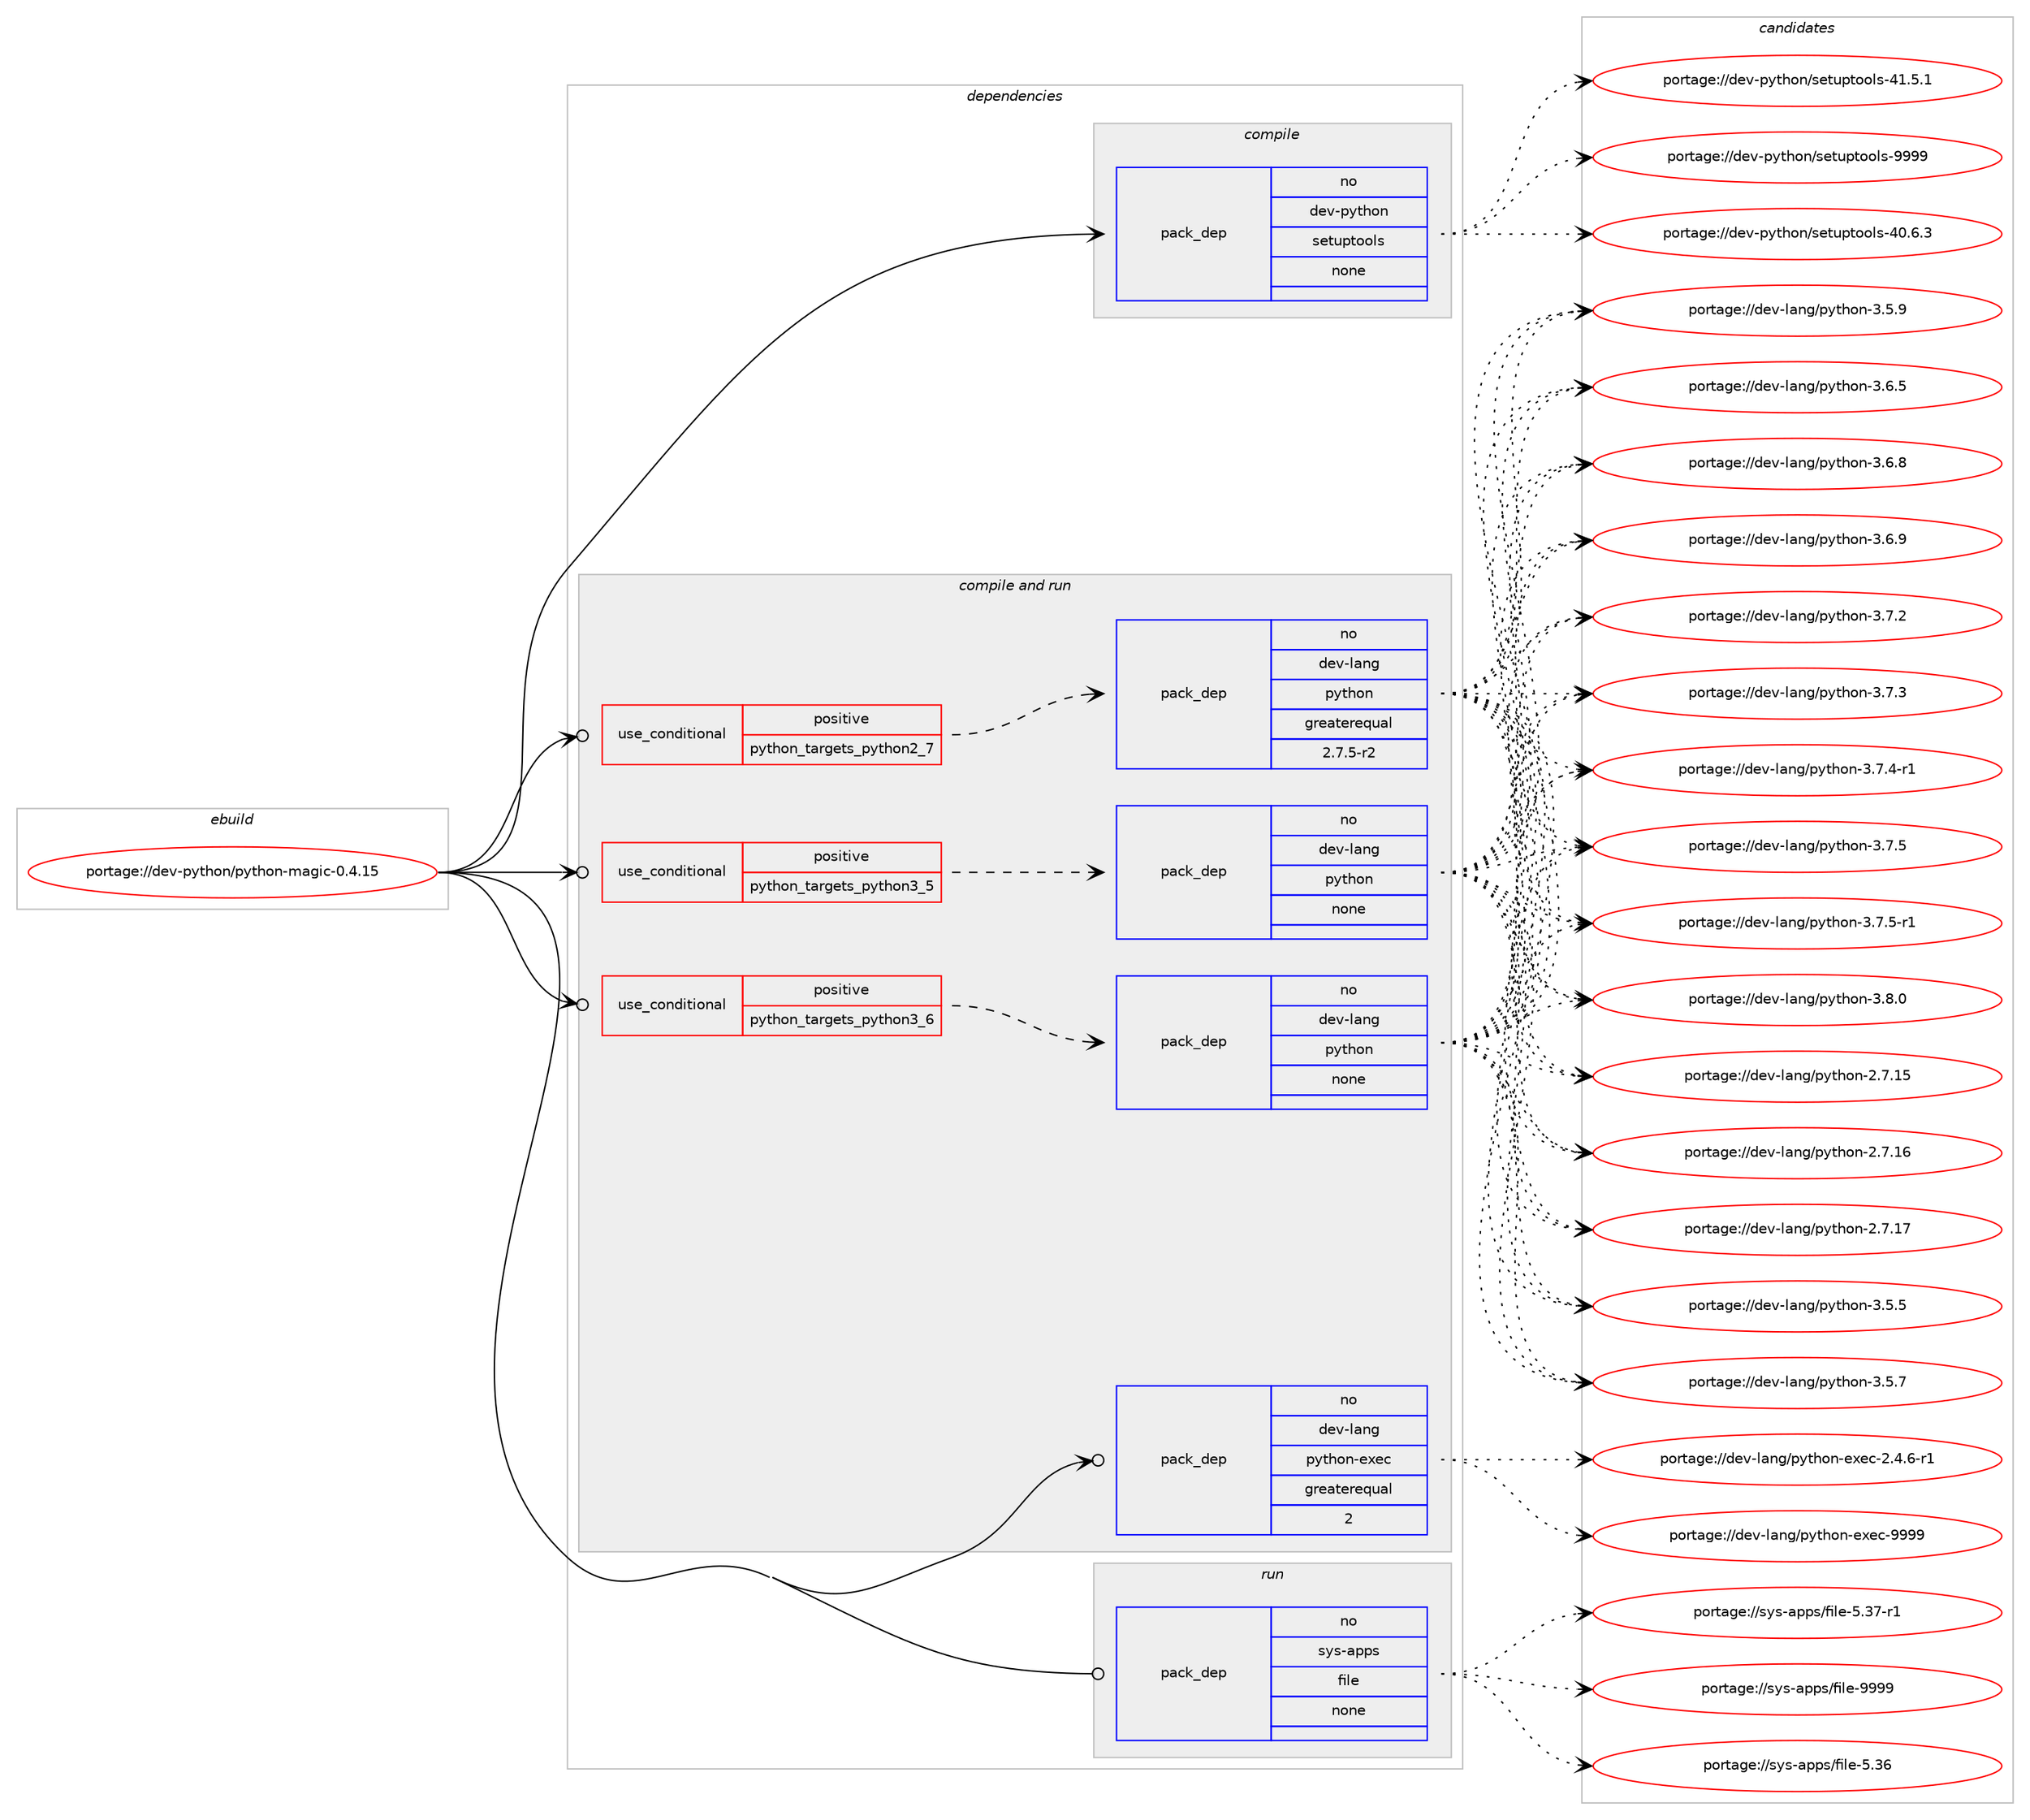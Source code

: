 digraph prolog {

# *************
# Graph options
# *************

newrank=true;
concentrate=true;
compound=true;
graph [rankdir=LR,fontname=Helvetica,fontsize=10,ranksep=1.5];#, ranksep=2.5, nodesep=0.2];
edge  [arrowhead=vee];
node  [fontname=Helvetica,fontsize=10];

# **********
# The ebuild
# **********

subgraph cluster_leftcol {
color=gray;
rank=same;
label=<<i>ebuild</i>>;
id [label="portage://dev-python/python-magic-0.4.15", color=red, width=4, href="../dev-python/python-magic-0.4.15.svg"];
}

# ****************
# The dependencies
# ****************

subgraph cluster_midcol {
color=gray;
label=<<i>dependencies</i>>;
subgraph cluster_compile {
fillcolor="#eeeeee";
style=filled;
label=<<i>compile</i>>;
subgraph pack126429 {
dependency166820 [label=<<TABLE BORDER="0" CELLBORDER="1" CELLSPACING="0" CELLPADDING="4" WIDTH="220"><TR><TD ROWSPAN="6" CELLPADDING="30">pack_dep</TD></TR><TR><TD WIDTH="110">no</TD></TR><TR><TD>dev-python</TD></TR><TR><TD>setuptools</TD></TR><TR><TD>none</TD></TR><TR><TD></TD></TR></TABLE>>, shape=none, color=blue];
}
id:e -> dependency166820:w [weight=20,style="solid",arrowhead="vee"];
}
subgraph cluster_compileandrun {
fillcolor="#eeeeee";
style=filled;
label=<<i>compile and run</i>>;
subgraph cond36999 {
dependency166821 [label=<<TABLE BORDER="0" CELLBORDER="1" CELLSPACING="0" CELLPADDING="4"><TR><TD ROWSPAN="3" CELLPADDING="10">use_conditional</TD></TR><TR><TD>positive</TD></TR><TR><TD>python_targets_python2_7</TD></TR></TABLE>>, shape=none, color=red];
subgraph pack126430 {
dependency166822 [label=<<TABLE BORDER="0" CELLBORDER="1" CELLSPACING="0" CELLPADDING="4" WIDTH="220"><TR><TD ROWSPAN="6" CELLPADDING="30">pack_dep</TD></TR><TR><TD WIDTH="110">no</TD></TR><TR><TD>dev-lang</TD></TR><TR><TD>python</TD></TR><TR><TD>greaterequal</TD></TR><TR><TD>2.7.5-r2</TD></TR></TABLE>>, shape=none, color=blue];
}
dependency166821:e -> dependency166822:w [weight=20,style="dashed",arrowhead="vee"];
}
id:e -> dependency166821:w [weight=20,style="solid",arrowhead="odotvee"];
subgraph cond37000 {
dependency166823 [label=<<TABLE BORDER="0" CELLBORDER="1" CELLSPACING="0" CELLPADDING="4"><TR><TD ROWSPAN="3" CELLPADDING="10">use_conditional</TD></TR><TR><TD>positive</TD></TR><TR><TD>python_targets_python3_5</TD></TR></TABLE>>, shape=none, color=red];
subgraph pack126431 {
dependency166824 [label=<<TABLE BORDER="0" CELLBORDER="1" CELLSPACING="0" CELLPADDING="4" WIDTH="220"><TR><TD ROWSPAN="6" CELLPADDING="30">pack_dep</TD></TR><TR><TD WIDTH="110">no</TD></TR><TR><TD>dev-lang</TD></TR><TR><TD>python</TD></TR><TR><TD>none</TD></TR><TR><TD></TD></TR></TABLE>>, shape=none, color=blue];
}
dependency166823:e -> dependency166824:w [weight=20,style="dashed",arrowhead="vee"];
}
id:e -> dependency166823:w [weight=20,style="solid",arrowhead="odotvee"];
subgraph cond37001 {
dependency166825 [label=<<TABLE BORDER="0" CELLBORDER="1" CELLSPACING="0" CELLPADDING="4"><TR><TD ROWSPAN="3" CELLPADDING="10">use_conditional</TD></TR><TR><TD>positive</TD></TR><TR><TD>python_targets_python3_6</TD></TR></TABLE>>, shape=none, color=red];
subgraph pack126432 {
dependency166826 [label=<<TABLE BORDER="0" CELLBORDER="1" CELLSPACING="0" CELLPADDING="4" WIDTH="220"><TR><TD ROWSPAN="6" CELLPADDING="30">pack_dep</TD></TR><TR><TD WIDTH="110">no</TD></TR><TR><TD>dev-lang</TD></TR><TR><TD>python</TD></TR><TR><TD>none</TD></TR><TR><TD></TD></TR></TABLE>>, shape=none, color=blue];
}
dependency166825:e -> dependency166826:w [weight=20,style="dashed",arrowhead="vee"];
}
id:e -> dependency166825:w [weight=20,style="solid",arrowhead="odotvee"];
subgraph pack126433 {
dependency166827 [label=<<TABLE BORDER="0" CELLBORDER="1" CELLSPACING="0" CELLPADDING="4" WIDTH="220"><TR><TD ROWSPAN="6" CELLPADDING="30">pack_dep</TD></TR><TR><TD WIDTH="110">no</TD></TR><TR><TD>dev-lang</TD></TR><TR><TD>python-exec</TD></TR><TR><TD>greaterequal</TD></TR><TR><TD>2</TD></TR></TABLE>>, shape=none, color=blue];
}
id:e -> dependency166827:w [weight=20,style="solid",arrowhead="odotvee"];
}
subgraph cluster_run {
fillcolor="#eeeeee";
style=filled;
label=<<i>run</i>>;
subgraph pack126434 {
dependency166828 [label=<<TABLE BORDER="0" CELLBORDER="1" CELLSPACING="0" CELLPADDING="4" WIDTH="220"><TR><TD ROWSPAN="6" CELLPADDING="30">pack_dep</TD></TR><TR><TD WIDTH="110">no</TD></TR><TR><TD>sys-apps</TD></TR><TR><TD>file</TD></TR><TR><TD>none</TD></TR><TR><TD></TD></TR></TABLE>>, shape=none, color=blue];
}
id:e -> dependency166828:w [weight=20,style="solid",arrowhead="odot"];
}
}

# **************
# The candidates
# **************

subgraph cluster_choices {
rank=same;
color=gray;
label=<<i>candidates</i>>;

subgraph choice126429 {
color=black;
nodesep=1;
choiceportage100101118451121211161041111104711510111611711211611111110811545524846544651 [label="portage://dev-python/setuptools-40.6.3", color=red, width=4,href="../dev-python/setuptools-40.6.3.svg"];
choiceportage100101118451121211161041111104711510111611711211611111110811545524946534649 [label="portage://dev-python/setuptools-41.5.1", color=red, width=4,href="../dev-python/setuptools-41.5.1.svg"];
choiceportage10010111845112121116104111110471151011161171121161111111081154557575757 [label="portage://dev-python/setuptools-9999", color=red, width=4,href="../dev-python/setuptools-9999.svg"];
dependency166820:e -> choiceportage100101118451121211161041111104711510111611711211611111110811545524846544651:w [style=dotted,weight="100"];
dependency166820:e -> choiceportage100101118451121211161041111104711510111611711211611111110811545524946534649:w [style=dotted,weight="100"];
dependency166820:e -> choiceportage10010111845112121116104111110471151011161171121161111111081154557575757:w [style=dotted,weight="100"];
}
subgraph choice126430 {
color=black;
nodesep=1;
choiceportage10010111845108971101034711212111610411111045504655464953 [label="portage://dev-lang/python-2.7.15", color=red, width=4,href="../dev-lang/python-2.7.15.svg"];
choiceportage10010111845108971101034711212111610411111045504655464954 [label="portage://dev-lang/python-2.7.16", color=red, width=4,href="../dev-lang/python-2.7.16.svg"];
choiceportage10010111845108971101034711212111610411111045504655464955 [label="portage://dev-lang/python-2.7.17", color=red, width=4,href="../dev-lang/python-2.7.17.svg"];
choiceportage100101118451089711010347112121116104111110455146534653 [label="portage://dev-lang/python-3.5.5", color=red, width=4,href="../dev-lang/python-3.5.5.svg"];
choiceportage100101118451089711010347112121116104111110455146534655 [label="portage://dev-lang/python-3.5.7", color=red, width=4,href="../dev-lang/python-3.5.7.svg"];
choiceportage100101118451089711010347112121116104111110455146534657 [label="portage://dev-lang/python-3.5.9", color=red, width=4,href="../dev-lang/python-3.5.9.svg"];
choiceportage100101118451089711010347112121116104111110455146544653 [label="portage://dev-lang/python-3.6.5", color=red, width=4,href="../dev-lang/python-3.6.5.svg"];
choiceportage100101118451089711010347112121116104111110455146544656 [label="portage://dev-lang/python-3.6.8", color=red, width=4,href="../dev-lang/python-3.6.8.svg"];
choiceportage100101118451089711010347112121116104111110455146544657 [label="portage://dev-lang/python-3.6.9", color=red, width=4,href="../dev-lang/python-3.6.9.svg"];
choiceportage100101118451089711010347112121116104111110455146554650 [label="portage://dev-lang/python-3.7.2", color=red, width=4,href="../dev-lang/python-3.7.2.svg"];
choiceportage100101118451089711010347112121116104111110455146554651 [label="portage://dev-lang/python-3.7.3", color=red, width=4,href="../dev-lang/python-3.7.3.svg"];
choiceportage1001011184510897110103471121211161041111104551465546524511449 [label="portage://dev-lang/python-3.7.4-r1", color=red, width=4,href="../dev-lang/python-3.7.4-r1.svg"];
choiceportage100101118451089711010347112121116104111110455146554653 [label="portage://dev-lang/python-3.7.5", color=red, width=4,href="../dev-lang/python-3.7.5.svg"];
choiceportage1001011184510897110103471121211161041111104551465546534511449 [label="portage://dev-lang/python-3.7.5-r1", color=red, width=4,href="../dev-lang/python-3.7.5-r1.svg"];
choiceportage100101118451089711010347112121116104111110455146564648 [label="portage://dev-lang/python-3.8.0", color=red, width=4,href="../dev-lang/python-3.8.0.svg"];
dependency166822:e -> choiceportage10010111845108971101034711212111610411111045504655464953:w [style=dotted,weight="100"];
dependency166822:e -> choiceportage10010111845108971101034711212111610411111045504655464954:w [style=dotted,weight="100"];
dependency166822:e -> choiceportage10010111845108971101034711212111610411111045504655464955:w [style=dotted,weight="100"];
dependency166822:e -> choiceportage100101118451089711010347112121116104111110455146534653:w [style=dotted,weight="100"];
dependency166822:e -> choiceportage100101118451089711010347112121116104111110455146534655:w [style=dotted,weight="100"];
dependency166822:e -> choiceportage100101118451089711010347112121116104111110455146534657:w [style=dotted,weight="100"];
dependency166822:e -> choiceportage100101118451089711010347112121116104111110455146544653:w [style=dotted,weight="100"];
dependency166822:e -> choiceportage100101118451089711010347112121116104111110455146544656:w [style=dotted,weight="100"];
dependency166822:e -> choiceportage100101118451089711010347112121116104111110455146544657:w [style=dotted,weight="100"];
dependency166822:e -> choiceportage100101118451089711010347112121116104111110455146554650:w [style=dotted,weight="100"];
dependency166822:e -> choiceportage100101118451089711010347112121116104111110455146554651:w [style=dotted,weight="100"];
dependency166822:e -> choiceportage1001011184510897110103471121211161041111104551465546524511449:w [style=dotted,weight="100"];
dependency166822:e -> choiceportage100101118451089711010347112121116104111110455146554653:w [style=dotted,weight="100"];
dependency166822:e -> choiceportage1001011184510897110103471121211161041111104551465546534511449:w [style=dotted,weight="100"];
dependency166822:e -> choiceportage100101118451089711010347112121116104111110455146564648:w [style=dotted,weight="100"];
}
subgraph choice126431 {
color=black;
nodesep=1;
choiceportage10010111845108971101034711212111610411111045504655464953 [label="portage://dev-lang/python-2.7.15", color=red, width=4,href="../dev-lang/python-2.7.15.svg"];
choiceportage10010111845108971101034711212111610411111045504655464954 [label="portage://dev-lang/python-2.7.16", color=red, width=4,href="../dev-lang/python-2.7.16.svg"];
choiceportage10010111845108971101034711212111610411111045504655464955 [label="portage://dev-lang/python-2.7.17", color=red, width=4,href="../dev-lang/python-2.7.17.svg"];
choiceportage100101118451089711010347112121116104111110455146534653 [label="portage://dev-lang/python-3.5.5", color=red, width=4,href="../dev-lang/python-3.5.5.svg"];
choiceportage100101118451089711010347112121116104111110455146534655 [label="portage://dev-lang/python-3.5.7", color=red, width=4,href="../dev-lang/python-3.5.7.svg"];
choiceportage100101118451089711010347112121116104111110455146534657 [label="portage://dev-lang/python-3.5.9", color=red, width=4,href="../dev-lang/python-3.5.9.svg"];
choiceportage100101118451089711010347112121116104111110455146544653 [label="portage://dev-lang/python-3.6.5", color=red, width=4,href="../dev-lang/python-3.6.5.svg"];
choiceportage100101118451089711010347112121116104111110455146544656 [label="portage://dev-lang/python-3.6.8", color=red, width=4,href="../dev-lang/python-3.6.8.svg"];
choiceportage100101118451089711010347112121116104111110455146544657 [label="portage://dev-lang/python-3.6.9", color=red, width=4,href="../dev-lang/python-3.6.9.svg"];
choiceportage100101118451089711010347112121116104111110455146554650 [label="portage://dev-lang/python-3.7.2", color=red, width=4,href="../dev-lang/python-3.7.2.svg"];
choiceportage100101118451089711010347112121116104111110455146554651 [label="portage://dev-lang/python-3.7.3", color=red, width=4,href="../dev-lang/python-3.7.3.svg"];
choiceportage1001011184510897110103471121211161041111104551465546524511449 [label="portage://dev-lang/python-3.7.4-r1", color=red, width=4,href="../dev-lang/python-3.7.4-r1.svg"];
choiceportage100101118451089711010347112121116104111110455146554653 [label="portage://dev-lang/python-3.7.5", color=red, width=4,href="../dev-lang/python-3.7.5.svg"];
choiceportage1001011184510897110103471121211161041111104551465546534511449 [label="portage://dev-lang/python-3.7.5-r1", color=red, width=4,href="../dev-lang/python-3.7.5-r1.svg"];
choiceportage100101118451089711010347112121116104111110455146564648 [label="portage://dev-lang/python-3.8.0", color=red, width=4,href="../dev-lang/python-3.8.0.svg"];
dependency166824:e -> choiceportage10010111845108971101034711212111610411111045504655464953:w [style=dotted,weight="100"];
dependency166824:e -> choiceportage10010111845108971101034711212111610411111045504655464954:w [style=dotted,weight="100"];
dependency166824:e -> choiceportage10010111845108971101034711212111610411111045504655464955:w [style=dotted,weight="100"];
dependency166824:e -> choiceportage100101118451089711010347112121116104111110455146534653:w [style=dotted,weight="100"];
dependency166824:e -> choiceportage100101118451089711010347112121116104111110455146534655:w [style=dotted,weight="100"];
dependency166824:e -> choiceportage100101118451089711010347112121116104111110455146534657:w [style=dotted,weight="100"];
dependency166824:e -> choiceportage100101118451089711010347112121116104111110455146544653:w [style=dotted,weight="100"];
dependency166824:e -> choiceportage100101118451089711010347112121116104111110455146544656:w [style=dotted,weight="100"];
dependency166824:e -> choiceportage100101118451089711010347112121116104111110455146544657:w [style=dotted,weight="100"];
dependency166824:e -> choiceportage100101118451089711010347112121116104111110455146554650:w [style=dotted,weight="100"];
dependency166824:e -> choiceportage100101118451089711010347112121116104111110455146554651:w [style=dotted,weight="100"];
dependency166824:e -> choiceportage1001011184510897110103471121211161041111104551465546524511449:w [style=dotted,weight="100"];
dependency166824:e -> choiceportage100101118451089711010347112121116104111110455146554653:w [style=dotted,weight="100"];
dependency166824:e -> choiceportage1001011184510897110103471121211161041111104551465546534511449:w [style=dotted,weight="100"];
dependency166824:e -> choiceportage100101118451089711010347112121116104111110455146564648:w [style=dotted,weight="100"];
}
subgraph choice126432 {
color=black;
nodesep=1;
choiceportage10010111845108971101034711212111610411111045504655464953 [label="portage://dev-lang/python-2.7.15", color=red, width=4,href="../dev-lang/python-2.7.15.svg"];
choiceportage10010111845108971101034711212111610411111045504655464954 [label="portage://dev-lang/python-2.7.16", color=red, width=4,href="../dev-lang/python-2.7.16.svg"];
choiceportage10010111845108971101034711212111610411111045504655464955 [label="portage://dev-lang/python-2.7.17", color=red, width=4,href="../dev-lang/python-2.7.17.svg"];
choiceportage100101118451089711010347112121116104111110455146534653 [label="portage://dev-lang/python-3.5.5", color=red, width=4,href="../dev-lang/python-3.5.5.svg"];
choiceportage100101118451089711010347112121116104111110455146534655 [label="portage://dev-lang/python-3.5.7", color=red, width=4,href="../dev-lang/python-3.5.7.svg"];
choiceportage100101118451089711010347112121116104111110455146534657 [label="portage://dev-lang/python-3.5.9", color=red, width=4,href="../dev-lang/python-3.5.9.svg"];
choiceportage100101118451089711010347112121116104111110455146544653 [label="portage://dev-lang/python-3.6.5", color=red, width=4,href="../dev-lang/python-3.6.5.svg"];
choiceportage100101118451089711010347112121116104111110455146544656 [label="portage://dev-lang/python-3.6.8", color=red, width=4,href="../dev-lang/python-3.6.8.svg"];
choiceportage100101118451089711010347112121116104111110455146544657 [label="portage://dev-lang/python-3.6.9", color=red, width=4,href="../dev-lang/python-3.6.9.svg"];
choiceportage100101118451089711010347112121116104111110455146554650 [label="portage://dev-lang/python-3.7.2", color=red, width=4,href="../dev-lang/python-3.7.2.svg"];
choiceportage100101118451089711010347112121116104111110455146554651 [label="portage://dev-lang/python-3.7.3", color=red, width=4,href="../dev-lang/python-3.7.3.svg"];
choiceportage1001011184510897110103471121211161041111104551465546524511449 [label="portage://dev-lang/python-3.7.4-r1", color=red, width=4,href="../dev-lang/python-3.7.4-r1.svg"];
choiceportage100101118451089711010347112121116104111110455146554653 [label="portage://dev-lang/python-3.7.5", color=red, width=4,href="../dev-lang/python-3.7.5.svg"];
choiceportage1001011184510897110103471121211161041111104551465546534511449 [label="portage://dev-lang/python-3.7.5-r1", color=red, width=4,href="../dev-lang/python-3.7.5-r1.svg"];
choiceportage100101118451089711010347112121116104111110455146564648 [label="portage://dev-lang/python-3.8.0", color=red, width=4,href="../dev-lang/python-3.8.0.svg"];
dependency166826:e -> choiceportage10010111845108971101034711212111610411111045504655464953:w [style=dotted,weight="100"];
dependency166826:e -> choiceportage10010111845108971101034711212111610411111045504655464954:w [style=dotted,weight="100"];
dependency166826:e -> choiceportage10010111845108971101034711212111610411111045504655464955:w [style=dotted,weight="100"];
dependency166826:e -> choiceportage100101118451089711010347112121116104111110455146534653:w [style=dotted,weight="100"];
dependency166826:e -> choiceportage100101118451089711010347112121116104111110455146534655:w [style=dotted,weight="100"];
dependency166826:e -> choiceportage100101118451089711010347112121116104111110455146534657:w [style=dotted,weight="100"];
dependency166826:e -> choiceportage100101118451089711010347112121116104111110455146544653:w [style=dotted,weight="100"];
dependency166826:e -> choiceportage100101118451089711010347112121116104111110455146544656:w [style=dotted,weight="100"];
dependency166826:e -> choiceportage100101118451089711010347112121116104111110455146544657:w [style=dotted,weight="100"];
dependency166826:e -> choiceportage100101118451089711010347112121116104111110455146554650:w [style=dotted,weight="100"];
dependency166826:e -> choiceportage100101118451089711010347112121116104111110455146554651:w [style=dotted,weight="100"];
dependency166826:e -> choiceportage1001011184510897110103471121211161041111104551465546524511449:w [style=dotted,weight="100"];
dependency166826:e -> choiceportage100101118451089711010347112121116104111110455146554653:w [style=dotted,weight="100"];
dependency166826:e -> choiceportage1001011184510897110103471121211161041111104551465546534511449:w [style=dotted,weight="100"];
dependency166826:e -> choiceportage100101118451089711010347112121116104111110455146564648:w [style=dotted,weight="100"];
}
subgraph choice126433 {
color=black;
nodesep=1;
choiceportage10010111845108971101034711212111610411111045101120101994550465246544511449 [label="portage://dev-lang/python-exec-2.4.6-r1", color=red, width=4,href="../dev-lang/python-exec-2.4.6-r1.svg"];
choiceportage10010111845108971101034711212111610411111045101120101994557575757 [label="portage://dev-lang/python-exec-9999", color=red, width=4,href="../dev-lang/python-exec-9999.svg"];
dependency166827:e -> choiceportage10010111845108971101034711212111610411111045101120101994550465246544511449:w [style=dotted,weight="100"];
dependency166827:e -> choiceportage10010111845108971101034711212111610411111045101120101994557575757:w [style=dotted,weight="100"];
}
subgraph choice126434 {
color=black;
nodesep=1;
choiceportage1151211154597112112115471021051081014553465154 [label="portage://sys-apps/file-5.36", color=red, width=4,href="../sys-apps/file-5.36.svg"];
choiceportage11512111545971121121154710210510810145534651554511449 [label="portage://sys-apps/file-5.37-r1", color=red, width=4,href="../sys-apps/file-5.37-r1.svg"];
choiceportage1151211154597112112115471021051081014557575757 [label="portage://sys-apps/file-9999", color=red, width=4,href="../sys-apps/file-9999.svg"];
dependency166828:e -> choiceportage1151211154597112112115471021051081014553465154:w [style=dotted,weight="100"];
dependency166828:e -> choiceportage11512111545971121121154710210510810145534651554511449:w [style=dotted,weight="100"];
dependency166828:e -> choiceportage1151211154597112112115471021051081014557575757:w [style=dotted,weight="100"];
}
}

}
